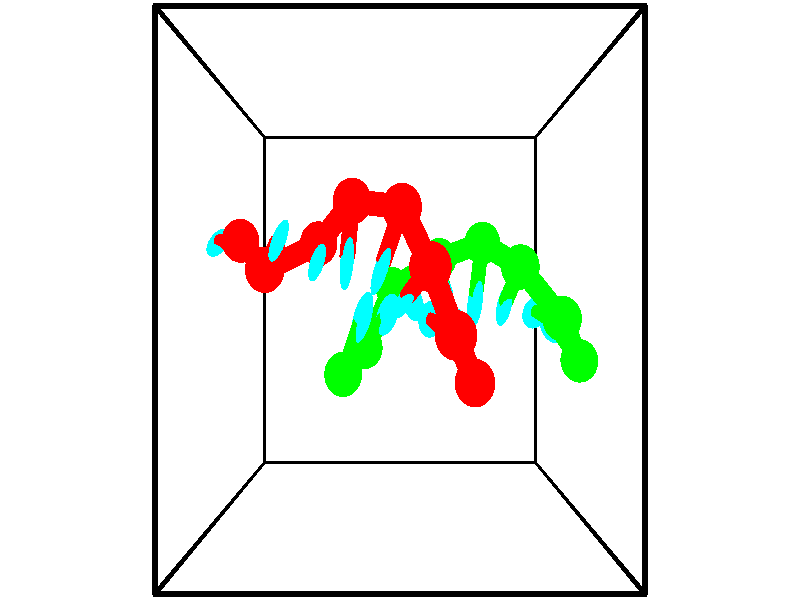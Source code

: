 // switches for output
#declare DRAW_BASES = 1; // possible values are 0, 1; only relevant for DNA ribbons
#declare DRAW_BASES_TYPE = 3; // possible values are 1, 2, 3; only relevant for DNA ribbons
#declare DRAW_FOG = 0; // set to 1 to enable fog

#include "colors.inc"

#include "transforms.inc"
background { rgb <1, 1, 1>}

#default {
   normal{
       ripples 0.25
       frequency 0.20
       turbulence 0.2
       lambda 5
   }
	finish {
		phong 0.1
		phong_size 40.
	}
}

// original window dimensions: 1024x640


// camera settings

camera {
	sky <-0, 1, 0>
	up <-0, 1, 0>
	right 1.6 * <1, 0, 0>
	location <2.5, 2.5, 11.1562>
	look_at <2.5, 2.5, 2.5>
	direction <0, 0, -8.6562>
	angle 67.0682
}


# declare cpy_camera_pos = <2.5, 2.5, 11.1562>;
# if (DRAW_FOG = 1)
fog {
	fog_type 2
	up vnormalize(cpy_camera_pos)
	color rgbt<1,1,1,0.3>
	distance 1e-5
	fog_alt 3e-3
	fog_offset 4
}
# end


// LIGHTS

# declare lum = 6;
global_settings {
	ambient_light rgb lum * <0.05, 0.05, 0.05>
	max_trace_level 15
}# declare cpy_direct_light_amount = 0.25;
light_source
{	1000 * <-1, -1, 1>,
	rgb lum * cpy_direct_light_amount
	parallel
}

light_source
{	1000 * <1, 1, -1>,
	rgb lum * cpy_direct_light_amount
	parallel
}

// strand 0

// nucleotide -1

// particle -1
sphere {
	<0.311000, 3.176668, 2.868507> 0.250000
	pigment { color rgbt <1,0,0,0> }
	no_shadow
}
cylinder {
	<0.046520, 3.189079, 2.568680>,  <-0.112167, 3.196526, 2.388783>, 0.100000
	pigment { color rgbt <1,0,0,0> }
	no_shadow
}
cylinder {
	<0.046520, 3.189079, 2.568680>,  <0.311000, 3.176668, 2.868507>, 0.100000
	pigment { color rgbt <1,0,0,0> }
	no_shadow
}

// particle -1
sphere {
	<0.046520, 3.189079, 2.568680> 0.100000
	pigment { color rgbt <1,0,0,0> }
	no_shadow
}
sphere {
	0, 1
	scale<0.080000,0.200000,0.300000>
	matrix <0.629538, -0.520491, -0.576863,
		-0.408042, -0.853303, 0.324616,
		-0.661199, 0.031027, -0.749569,
		-0.151839, 3.198388, 2.343809>
	pigment { color rgbt <0,1,1,0> }
	no_shadow
}
cylinder {
	<0.735765, 2.826632, 3.282312>,  <0.311000, 3.176668, 2.868507>, 0.130000
	pigment { color rgbt <1,0,0,0> }
	no_shadow
}

// nucleotide -1

// particle -1
sphere {
	<0.735765, 2.826632, 3.282312> 0.250000
	pigment { color rgbt <1,0,0,0> }
	no_shadow
}
cylinder {
	<0.904408, 2.980675, 3.610687>,  <1.005593, 3.073101, 3.807713>, 0.100000
	pigment { color rgbt <1,0,0,0> }
	no_shadow
}
cylinder {
	<0.904408, 2.980675, 3.610687>,  <0.735765, 2.826632, 3.282312>, 0.100000
	pigment { color rgbt <1,0,0,0> }
	no_shadow
}

// particle -1
sphere {
	<0.904408, 2.980675, 3.610687> 0.100000
	pigment { color rgbt <1,0,0,0> }
	no_shadow
}
sphere {
	0, 1
	scale<0.080000,0.200000,0.300000>
	matrix <0.883034, -0.380191, -0.275146,
		0.206152, 0.840920, -0.500354,
		0.421606, 0.385108, 0.820939,
		1.030889, 3.096207, 3.856969>
	pigment { color rgbt <0,1,1,0> }
	no_shadow
}
cylinder {
	<1.395921, 3.138772, 2.962039>,  <0.735765, 2.826632, 3.282312>, 0.130000
	pigment { color rgbt <1,0,0,0> }
	no_shadow
}

// nucleotide -1

// particle -1
sphere {
	<1.395921, 3.138772, 2.962039> 0.250000
	pigment { color rgbt <1,0,0,0> }
	no_shadow
}
cylinder {
	<1.434746, 2.998100, 3.334469>,  <1.458041, 2.913697, 3.557927>, 0.100000
	pigment { color rgbt <1,0,0,0> }
	no_shadow
}
cylinder {
	<1.434746, 2.998100, 3.334469>,  <1.395921, 3.138772, 2.962039>, 0.100000
	pigment { color rgbt <1,0,0,0> }
	no_shadow
}

// particle -1
sphere {
	<1.434746, 2.998100, 3.334469> 0.100000
	pigment { color rgbt <1,0,0,0> }
	no_shadow
}
sphere {
	0, 1
	scale<0.080000,0.200000,0.300000>
	matrix <0.886159, -0.395347, -0.241708,
		0.453102, 0.848542, 0.273269,
		0.097063, -0.351678, 0.931075,
		1.463865, 2.892597, 3.613791>
	pigment { color rgbt <0,1,1,0> }
	no_shadow
}
cylinder {
	<1.880827, 3.569039, 3.326422>,  <1.395921, 3.138772, 2.962039>, 0.130000
	pigment { color rgbt <1,0,0,0> }
	no_shadow
}

// nucleotide -1

// particle -1
sphere {
	<1.880827, 3.569039, 3.326422> 0.250000
	pigment { color rgbt <1,0,0,0> }
	no_shadow
}
cylinder {
	<1.849014, 3.182915, 3.425900>,  <1.829926, 2.951240, 3.485586>, 0.100000
	pigment { color rgbt <1,0,0,0> }
	no_shadow
}
cylinder {
	<1.849014, 3.182915, 3.425900>,  <1.880827, 3.569039, 3.326422>, 0.100000
	pigment { color rgbt <1,0,0,0> }
	no_shadow
}

// particle -1
sphere {
	<1.849014, 3.182915, 3.425900> 0.100000
	pigment { color rgbt <1,0,0,0> }
	no_shadow
}
sphere {
	0, 1
	scale<0.080000,0.200000,0.300000>
	matrix <0.959543, -0.141735, -0.243285,
		0.270095, 0.219283, 0.937531,
		-0.079533, -0.965312, 0.248693,
		1.825154, 2.893321, 3.500507>
	pigment { color rgbt <0,1,1,0> }
	no_shadow
}
cylinder {
	<2.523959, 3.463864, 3.633196>,  <1.880827, 3.569039, 3.326422>, 0.130000
	pigment { color rgbt <1,0,0,0> }
	no_shadow
}

// nucleotide -1

// particle -1
sphere {
	<2.523959, 3.463864, 3.633196> 0.250000
	pigment { color rgbt <1,0,0,0> }
	no_shadow
}
cylinder {
	<2.372925, 3.101334, 3.557301>,  <2.282304, 2.883815, 3.511763>, 0.100000
	pigment { color rgbt <1,0,0,0> }
	no_shadow
}
cylinder {
	<2.372925, 3.101334, 3.557301>,  <2.523959, 3.463864, 3.633196>, 0.100000
	pigment { color rgbt <1,0,0,0> }
	no_shadow
}

// particle -1
sphere {
	<2.372925, 3.101334, 3.557301> 0.100000
	pigment { color rgbt <1,0,0,0> }
	no_shadow
}
sphere {
	0, 1
	scale<0.080000,0.200000,0.300000>
	matrix <0.917171, -0.337870, -0.211285,
		0.127386, -0.253801, 0.958831,
		-0.377585, -0.906327, -0.189739,
		2.259649, 2.829436, 3.500379>
	pigment { color rgbt <0,1,1,0> }
	no_shadow
}
cylinder {
	<2.857121, 2.828677, 4.056845>,  <2.523959, 3.463864, 3.633196>, 0.130000
	pigment { color rgbt <1,0,0,0> }
	no_shadow
}

// nucleotide -1

// particle -1
sphere {
	<2.857121, 2.828677, 4.056845> 0.250000
	pigment { color rgbt <1,0,0,0> }
	no_shadow
}
cylinder {
	<2.692467, 2.648354, 3.740028>,  <2.593674, 2.540159, 3.549939>, 0.100000
	pigment { color rgbt <1,0,0,0> }
	no_shadow
}
cylinder {
	<2.692467, 2.648354, 3.740028>,  <2.857121, 2.828677, 4.056845>, 0.100000
	pigment { color rgbt <1,0,0,0> }
	no_shadow
}

// particle -1
sphere {
	<2.692467, 2.648354, 3.740028> 0.100000
	pigment { color rgbt <1,0,0,0> }
	no_shadow
}
sphere {
	0, 1
	scale<0.080000,0.200000,0.300000>
	matrix <0.875982, -0.435479, -0.207397,
		-0.251421, -0.779185, 0.574159,
		-0.411635, -0.450809, -0.792040,
		2.568976, 2.513111, 3.502416>
	pigment { color rgbt <0,1,1,0> }
	no_shadow
}
cylinder {
	<3.162747, 2.150681, 4.010893>,  <2.857121, 2.828677, 4.056845>, 0.130000
	pigment { color rgbt <1,0,0,0> }
	no_shadow
}

// nucleotide -1

// particle -1
sphere {
	<3.162747, 2.150681, 4.010893> 0.250000
	pigment { color rgbt <1,0,0,0> }
	no_shadow
}
cylinder {
	<3.010067, 2.234375, 3.650776>,  <2.918459, 2.284591, 3.434706>, 0.100000
	pigment { color rgbt <1,0,0,0> }
	no_shadow
}
cylinder {
	<3.010067, 2.234375, 3.650776>,  <3.162747, 2.150681, 4.010893>, 0.100000
	pigment { color rgbt <1,0,0,0> }
	no_shadow
}

// particle -1
sphere {
	<3.010067, 2.234375, 3.650776> 0.100000
	pigment { color rgbt <1,0,0,0> }
	no_shadow
}
sphere {
	0, 1
	scale<0.080000,0.200000,0.300000>
	matrix <0.840676, -0.326234, -0.432244,
		-0.384147, -0.921841, -0.051376,
		-0.381700, 0.209236, -0.900292,
		2.895557, 2.297146, 3.380688>
	pigment { color rgbt <0,1,1,0> }
	no_shadow
}
cylinder {
	<3.430149, 1.641416, 3.660550>,  <3.162747, 2.150681, 4.010893>, 0.130000
	pigment { color rgbt <1,0,0,0> }
	no_shadow
}

// nucleotide -1

// particle -1
sphere {
	<3.430149, 1.641416, 3.660550> 0.250000
	pigment { color rgbt <1,0,0,0> }
	no_shadow
}
cylinder {
	<3.337429, 1.932068, 3.401852>,  <3.281797, 2.106459, 3.246633>, 0.100000
	pigment { color rgbt <1,0,0,0> }
	no_shadow
}
cylinder {
	<3.337429, 1.932068, 3.401852>,  <3.430149, 1.641416, 3.660550>, 0.100000
	pigment { color rgbt <1,0,0,0> }
	no_shadow
}

// particle -1
sphere {
	<3.337429, 1.932068, 3.401852> 0.100000
	pigment { color rgbt <1,0,0,0> }
	no_shadow
}
sphere {
	0, 1
	scale<0.080000,0.200000,0.300000>
	matrix <0.858144, -0.160352, -0.487726,
		-0.458102, -0.668055, -0.586383,
		-0.231800, 0.726629, -0.646745,
		3.267889, 2.150057, 3.207828>
	pigment { color rgbt <0,1,1,0> }
	no_shadow
}
// strand 1

// nucleotide -1

// particle -1
sphere {
	<4.971008, 1.802554, 2.833293> 0.250000
	pigment { color rgbt <0,1,0,0> }
	no_shadow
}
cylinder {
	<4.838204, 2.036346, 2.537144>,  <4.758522, 2.176622, 2.359454>, 0.100000
	pigment { color rgbt <0,1,0,0> }
	no_shadow
}
cylinder {
	<4.838204, 2.036346, 2.537144>,  <4.971008, 1.802554, 2.833293>, 0.100000
	pigment { color rgbt <0,1,0,0> }
	no_shadow
}

// particle -1
sphere {
	<4.838204, 2.036346, 2.537144> 0.100000
	pigment { color rgbt <0,1,0,0> }
	no_shadow
}
sphere {
	0, 1
	scale<0.080000,0.200000,0.300000>
	matrix <-0.780046, 0.271200, 0.563896,
		0.530375, 0.764744, 0.365880,
		-0.332010, 0.584480, -0.740373,
		4.738602, 2.211690, 2.315032>
	pigment { color rgbt <0,1,1,0> }
	no_shadow
}
cylinder {
	<4.624051, 2.296615, 3.240708>,  <4.971008, 1.802554, 2.833293>, 0.130000
	pigment { color rgbt <0,1,0,0> }
	no_shadow
}

// nucleotide -1

// particle -1
sphere {
	<4.624051, 2.296615, 3.240708> 0.250000
	pigment { color rgbt <0,1,0,0> }
	no_shadow
}
cylinder {
	<4.504539, 2.329041, 2.860359>,  <4.432831, 2.348496, 2.632150>, 0.100000
	pigment { color rgbt <0,1,0,0> }
	no_shadow
}
cylinder {
	<4.504539, 2.329041, 2.860359>,  <4.624051, 2.296615, 3.240708>, 0.100000
	pigment { color rgbt <0,1,0,0> }
	no_shadow
}

// particle -1
sphere {
	<4.504539, 2.329041, 2.860359> 0.100000
	pigment { color rgbt <0,1,0,0> }
	no_shadow
}
sphere {
	0, 1
	scale<0.080000,0.200000,0.300000>
	matrix <-0.878080, 0.366895, 0.307186,
		0.373773, 0.926723, -0.038440,
		-0.298780, 0.081064, -0.950873,
		4.414905, 2.353360, 2.575097>
	pigment { color rgbt <0,1,1,0> }
	no_shadow
}
cylinder {
	<4.090144, 2.863333, 3.175214>,  <4.624051, 2.296615, 3.240708>, 0.130000
	pigment { color rgbt <0,1,0,0> }
	no_shadow
}

// nucleotide -1

// particle -1
sphere {
	<4.090144, 2.863333, 3.175214> 0.250000
	pigment { color rgbt <0,1,0,0> }
	no_shadow
}
cylinder {
	<4.021714, 2.618347, 2.866508>,  <3.980657, 2.471355, 2.681285>, 0.100000
	pigment { color rgbt <0,1,0,0> }
	no_shadow
}
cylinder {
	<4.021714, 2.618347, 2.866508>,  <4.090144, 2.863333, 3.175214>, 0.100000
	pigment { color rgbt <0,1,0,0> }
	no_shadow
}

// particle -1
sphere {
	<4.021714, 2.618347, 2.866508> 0.100000
	pigment { color rgbt <0,1,0,0> }
	no_shadow
}
sphere {
	0, 1
	scale<0.080000,0.200000,0.300000>
	matrix <-0.984793, 0.130356, 0.114846,
		0.030265, 0.779675, -0.625452,
		-0.171074, -0.612466, -0.771764,
		3.970392, 2.434608, 2.634979>
	pigment { color rgbt <0,1,1,0> }
	no_shadow
}
cylinder {
	<3.653686, 3.164525, 2.684979>,  <4.090144, 2.863333, 3.175214>, 0.130000
	pigment { color rgbt <0,1,0,0> }
	no_shadow
}

// nucleotide -1

// particle -1
sphere {
	<3.653686, 3.164525, 2.684979> 0.250000
	pigment { color rgbt <0,1,0,0> }
	no_shadow
}
cylinder {
	<3.596671, 2.768677, 2.677643>,  <3.562462, 2.531168, 2.673241>, 0.100000
	pigment { color rgbt <0,1,0,0> }
	no_shadow
}
cylinder {
	<3.596671, 2.768677, 2.677643>,  <3.653686, 3.164525, 2.684979>, 0.100000
	pigment { color rgbt <0,1,0,0> }
	no_shadow
}

// particle -1
sphere {
	<3.596671, 2.768677, 2.677643> 0.100000
	pigment { color rgbt <0,1,0,0> }
	no_shadow
}
sphere {
	0, 1
	scale<0.080000,0.200000,0.300000>
	matrix <-0.959893, 0.133690, 0.246439,
		-0.241429, 0.052731, -0.968985,
		-0.142538, -0.989620, -0.018340,
		3.553910, 2.471791, 2.672141>
	pigment { color rgbt <0,1,1,0> }
	no_shadow
}
cylinder {
	<3.074765, 3.007652, 2.310523>,  <3.653686, 3.164525, 2.684979>, 0.130000
	pigment { color rgbt <0,1,0,0> }
	no_shadow
}

// nucleotide -1

// particle -1
sphere {
	<3.074765, 3.007652, 2.310523> 0.250000
	pigment { color rgbt <0,1,0,0> }
	no_shadow
}
cylinder {
	<3.105281, 2.703293, 2.568272>,  <3.123590, 2.520677, 2.722921>, 0.100000
	pigment { color rgbt <0,1,0,0> }
	no_shadow
}
cylinder {
	<3.105281, 2.703293, 2.568272>,  <3.074765, 3.007652, 2.310523>, 0.100000
	pigment { color rgbt <0,1,0,0> }
	no_shadow
}

// particle -1
sphere {
	<3.105281, 2.703293, 2.568272> 0.100000
	pigment { color rgbt <0,1,0,0> }
	no_shadow
}
sphere {
	0, 1
	scale<0.080000,0.200000,0.300000>
	matrix <-0.923042, 0.190494, 0.334224,
		-0.377059, -0.620279, -0.687808,
		0.076288, -0.760898, 0.644371,
		3.128167, 2.475024, 2.761583>
	pigment { color rgbt <0,1,1,0> }
	no_shadow
}
cylinder {
	<2.388367, 2.655829, 2.227590>,  <3.074765, 3.007652, 2.310523>, 0.130000
	pigment { color rgbt <0,1,0,0> }
	no_shadow
}

// nucleotide -1

// particle -1
sphere {
	<2.388367, 2.655829, 2.227590> 0.250000
	pigment { color rgbt <0,1,0,0> }
	no_shadow
}
cylinder {
	<2.553974, 2.546143, 2.574783>,  <2.653338, 2.480331, 2.783099>, 0.100000
	pigment { color rgbt <0,1,0,0> }
	no_shadow
}
cylinder {
	<2.553974, 2.546143, 2.574783>,  <2.388367, 2.655829, 2.227590>, 0.100000
	pigment { color rgbt <0,1,0,0> }
	no_shadow
}

// particle -1
sphere {
	<2.553974, 2.546143, 2.574783> 0.100000
	pigment { color rgbt <0,1,0,0> }
	no_shadow
}
sphere {
	0, 1
	scale<0.080000,0.200000,0.300000>
	matrix <-0.909406, -0.083096, 0.407523,
		-0.039623, -0.958072, -0.283776,
		0.414017, -0.274215, 0.867984,
		2.678179, 2.463878, 2.835178>
	pigment { color rgbt <0,1,1,0> }
	no_shadow
}
cylinder {
	<2.001403, 1.930547, 2.537292>,  <2.388367, 2.655829, 2.227590>, 0.130000
	pigment { color rgbt <0,1,0,0> }
	no_shadow
}

// nucleotide -1

// particle -1
sphere {
	<2.001403, 1.930547, 2.537292> 0.250000
	pigment { color rgbt <0,1,0,0> }
	no_shadow
}
cylinder {
	<2.187605, 2.160675, 2.806309>,  <2.299326, 2.298752, 2.967719>, 0.100000
	pigment { color rgbt <0,1,0,0> }
	no_shadow
}
cylinder {
	<2.187605, 2.160675, 2.806309>,  <2.001403, 1.930547, 2.537292>, 0.100000
	pigment { color rgbt <0,1,0,0> }
	no_shadow
}

// particle -1
sphere {
	<2.187605, 2.160675, 2.806309> 0.100000
	pigment { color rgbt <0,1,0,0> }
	no_shadow
}
sphere {
	0, 1
	scale<0.080000,0.200000,0.300000>
	matrix <-0.856441, 0.101191, 0.506230,
		0.223190, -0.811643, 0.539834,
		0.465504, 0.575322, 0.672540,
		2.327256, 2.333271, 3.008071>
	pigment { color rgbt <0,1,1,0> }
	no_shadow
}
cylinder {
	<1.745332, 1.678014, 3.137583>,  <2.001403, 1.930547, 2.537292>, 0.130000
	pigment { color rgbt <0,1,0,0> }
	no_shadow
}

// nucleotide -1

// particle -1
sphere {
	<1.745332, 1.678014, 3.137583> 0.250000
	pigment { color rgbt <0,1,0,0> }
	no_shadow
}
cylinder {
	<1.894747, 2.037613, 3.229038>,  <1.984396, 2.253372, 3.283911>, 0.100000
	pigment { color rgbt <0,1,0,0> }
	no_shadow
}
cylinder {
	<1.894747, 2.037613, 3.229038>,  <1.745332, 1.678014, 3.137583>, 0.100000
	pigment { color rgbt <0,1,0,0> }
	no_shadow
}

// particle -1
sphere {
	<1.894747, 2.037613, 3.229038> 0.100000
	pigment { color rgbt <0,1,0,0> }
	no_shadow
}
sphere {
	0, 1
	scale<0.080000,0.200000,0.300000>
	matrix <-0.840638, 0.223865, 0.493166,
		0.392171, -0.376418, 0.839352,
		0.373538, 0.898996, 0.228637,
		2.006808, 2.307312, 3.297630>
	pigment { color rgbt <0,1,1,0> }
	no_shadow
}
// box output
cylinder {
	<0.000000, 0.000000, 0.000000>,  <5.000000, 0.000000, 0.000000>, 0.025000
	pigment { color rgbt <0,0,0,0> }
	no_shadow
}
cylinder {
	<0.000000, 0.000000, 0.000000>,  <0.000000, 5.000000, 0.000000>, 0.025000
	pigment { color rgbt <0,0,0,0> }
	no_shadow
}
cylinder {
	<0.000000, 0.000000, 0.000000>,  <0.000000, 0.000000, 5.000000>, 0.025000
	pigment { color rgbt <0,0,0,0> }
	no_shadow
}
cylinder {
	<5.000000, 5.000000, 5.000000>,  <0.000000, 5.000000, 5.000000>, 0.025000
	pigment { color rgbt <0,0,0,0> }
	no_shadow
}
cylinder {
	<5.000000, 5.000000, 5.000000>,  <5.000000, 0.000000, 5.000000>, 0.025000
	pigment { color rgbt <0,0,0,0> }
	no_shadow
}
cylinder {
	<5.000000, 5.000000, 5.000000>,  <5.000000, 5.000000, 0.000000>, 0.025000
	pigment { color rgbt <0,0,0,0> }
	no_shadow
}
cylinder {
	<0.000000, 0.000000, 5.000000>,  <0.000000, 5.000000, 5.000000>, 0.025000
	pigment { color rgbt <0,0,0,0> }
	no_shadow
}
cylinder {
	<0.000000, 0.000000, 5.000000>,  <5.000000, 0.000000, 5.000000>, 0.025000
	pigment { color rgbt <0,0,0,0> }
	no_shadow
}
cylinder {
	<5.000000, 5.000000, 0.000000>,  <0.000000, 5.000000, 0.000000>, 0.025000
	pigment { color rgbt <0,0,0,0> }
	no_shadow
}
cylinder {
	<5.000000, 5.000000, 0.000000>,  <5.000000, 0.000000, 0.000000>, 0.025000
	pigment { color rgbt <0,0,0,0> }
	no_shadow
}
cylinder {
	<5.000000, 0.000000, 5.000000>,  <5.000000, 0.000000, 0.000000>, 0.025000
	pigment { color rgbt <0,0,0,0> }
	no_shadow
}
cylinder {
	<0.000000, 5.000000, 0.000000>,  <0.000000, 5.000000, 5.000000>, 0.025000
	pigment { color rgbt <0,0,0,0> }
	no_shadow
}
// end of box output
